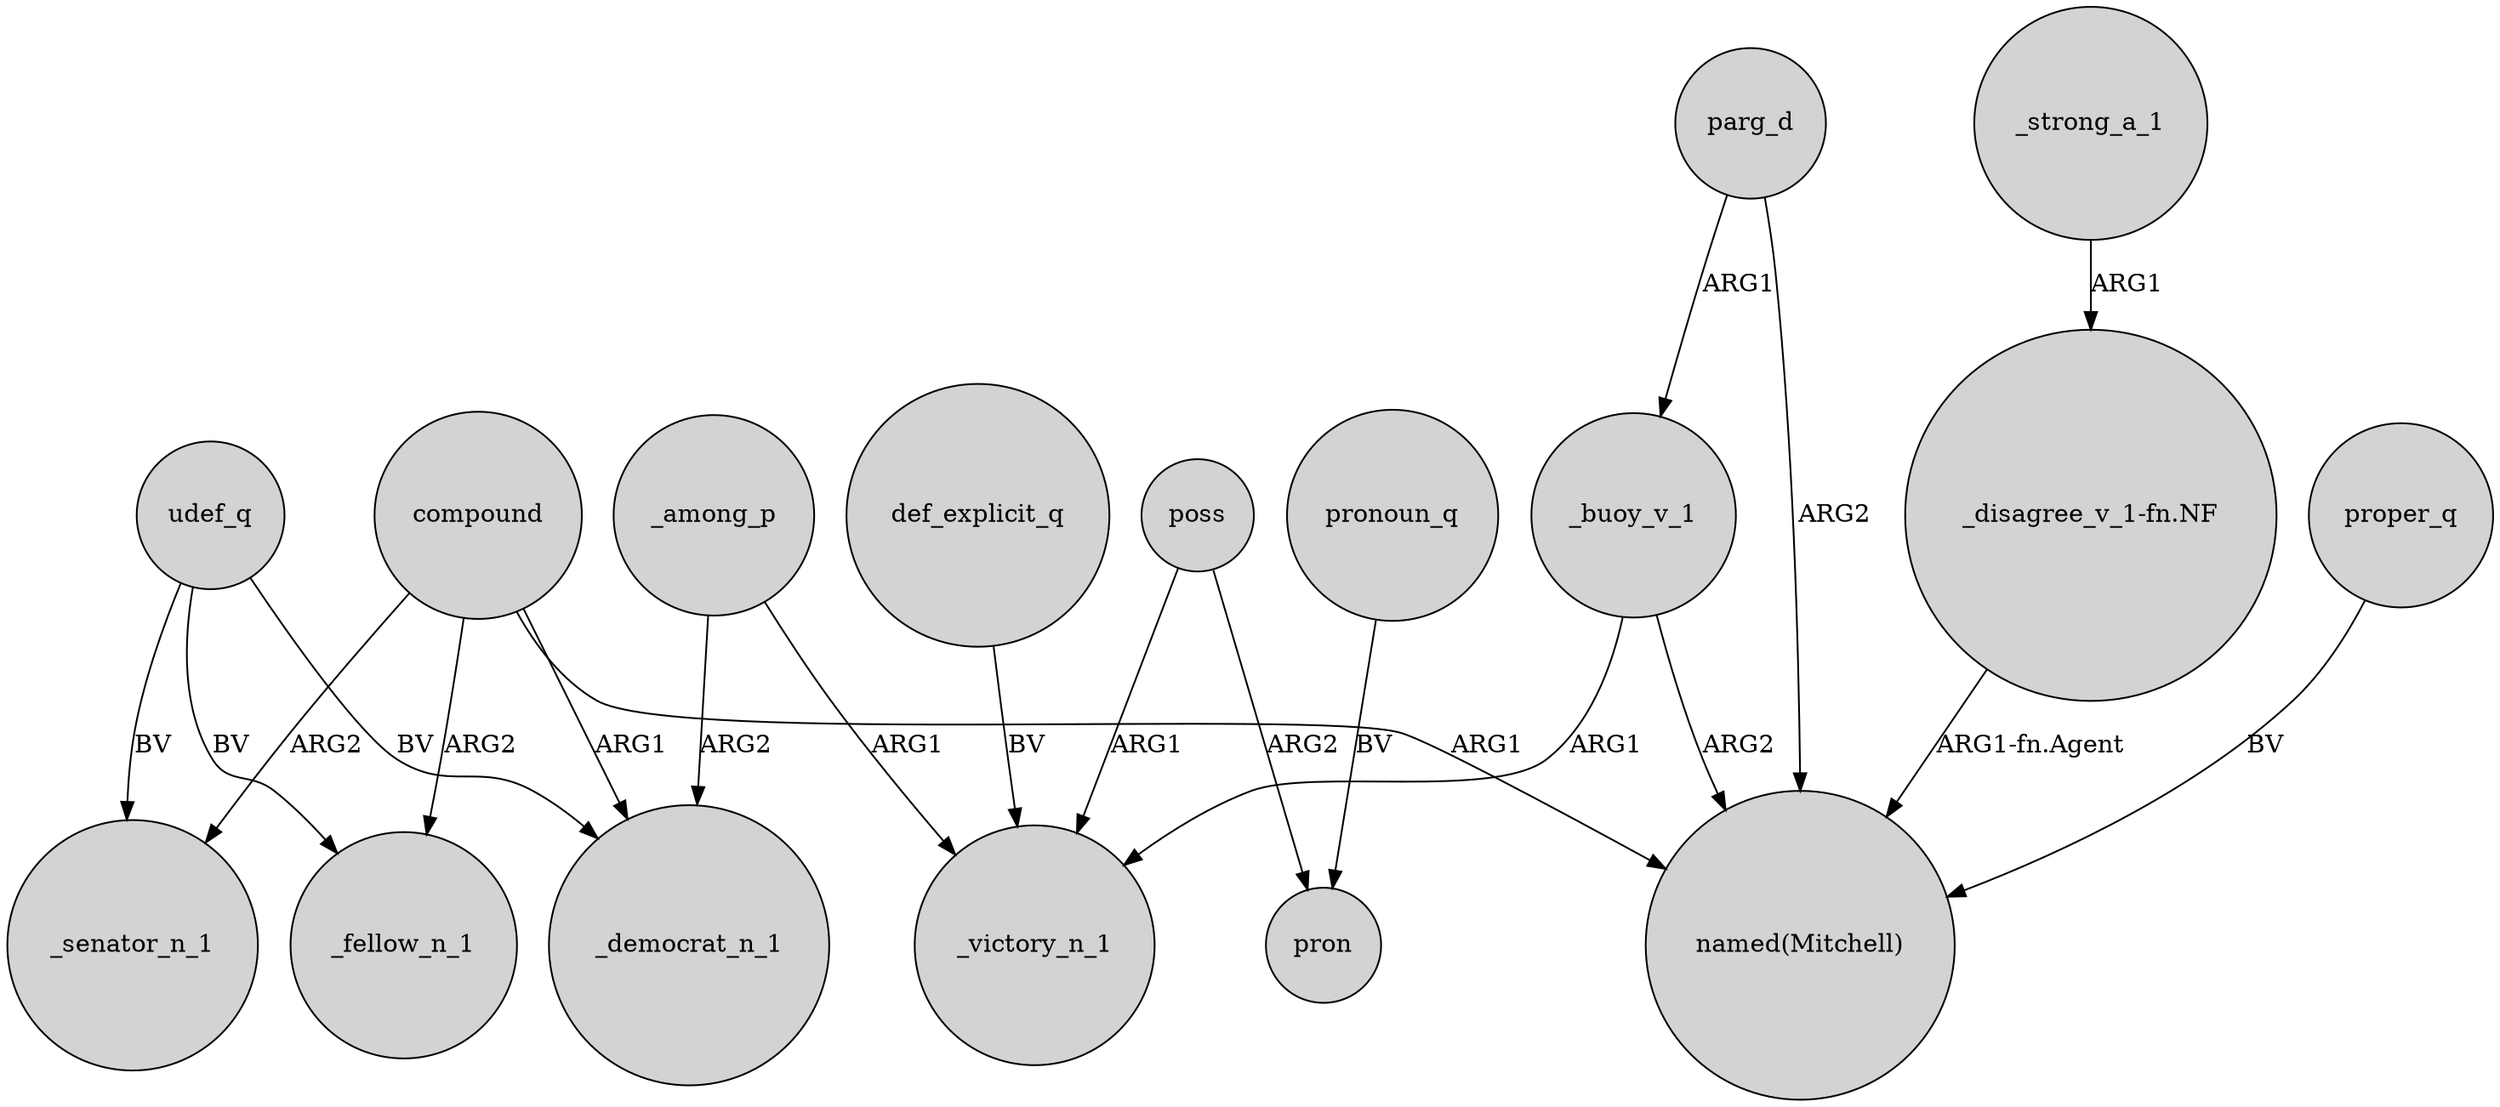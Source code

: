 digraph {
	node [shape=circle style=filled]
	udef_q -> _senator_n_1 [label=BV]
	poss -> pron [label=ARG2]
	udef_q -> _democrat_n_1 [label=BV]
	_buoy_v_1 -> _victory_n_1 [label=ARG1]
	compound -> _fellow_n_1 [label=ARG2]
	poss -> _victory_n_1 [label=ARG1]
	_buoy_v_1 -> "named(Mitchell)" [label=ARG2]
	def_explicit_q -> _victory_n_1 [label=BV]
	"_disagree_v_1-fn.NF" -> "named(Mitchell)" [label="ARG1-fn.Agent"]
	compound -> "named(Mitchell)" [label=ARG1]
	_among_p -> _democrat_n_1 [label=ARG2]
	pronoun_q -> pron [label=BV]
	udef_q -> _fellow_n_1 [label=BV]
	_among_p -> _victory_n_1 [label=ARG1]
	compound -> _democrat_n_1 [label=ARG1]
	compound -> _senator_n_1 [label=ARG2]
	parg_d -> _buoy_v_1 [label=ARG1]
	proper_q -> "named(Mitchell)" [label=BV]
	parg_d -> "named(Mitchell)" [label=ARG2]
	_strong_a_1 -> "_disagree_v_1-fn.NF" [label=ARG1]
}
